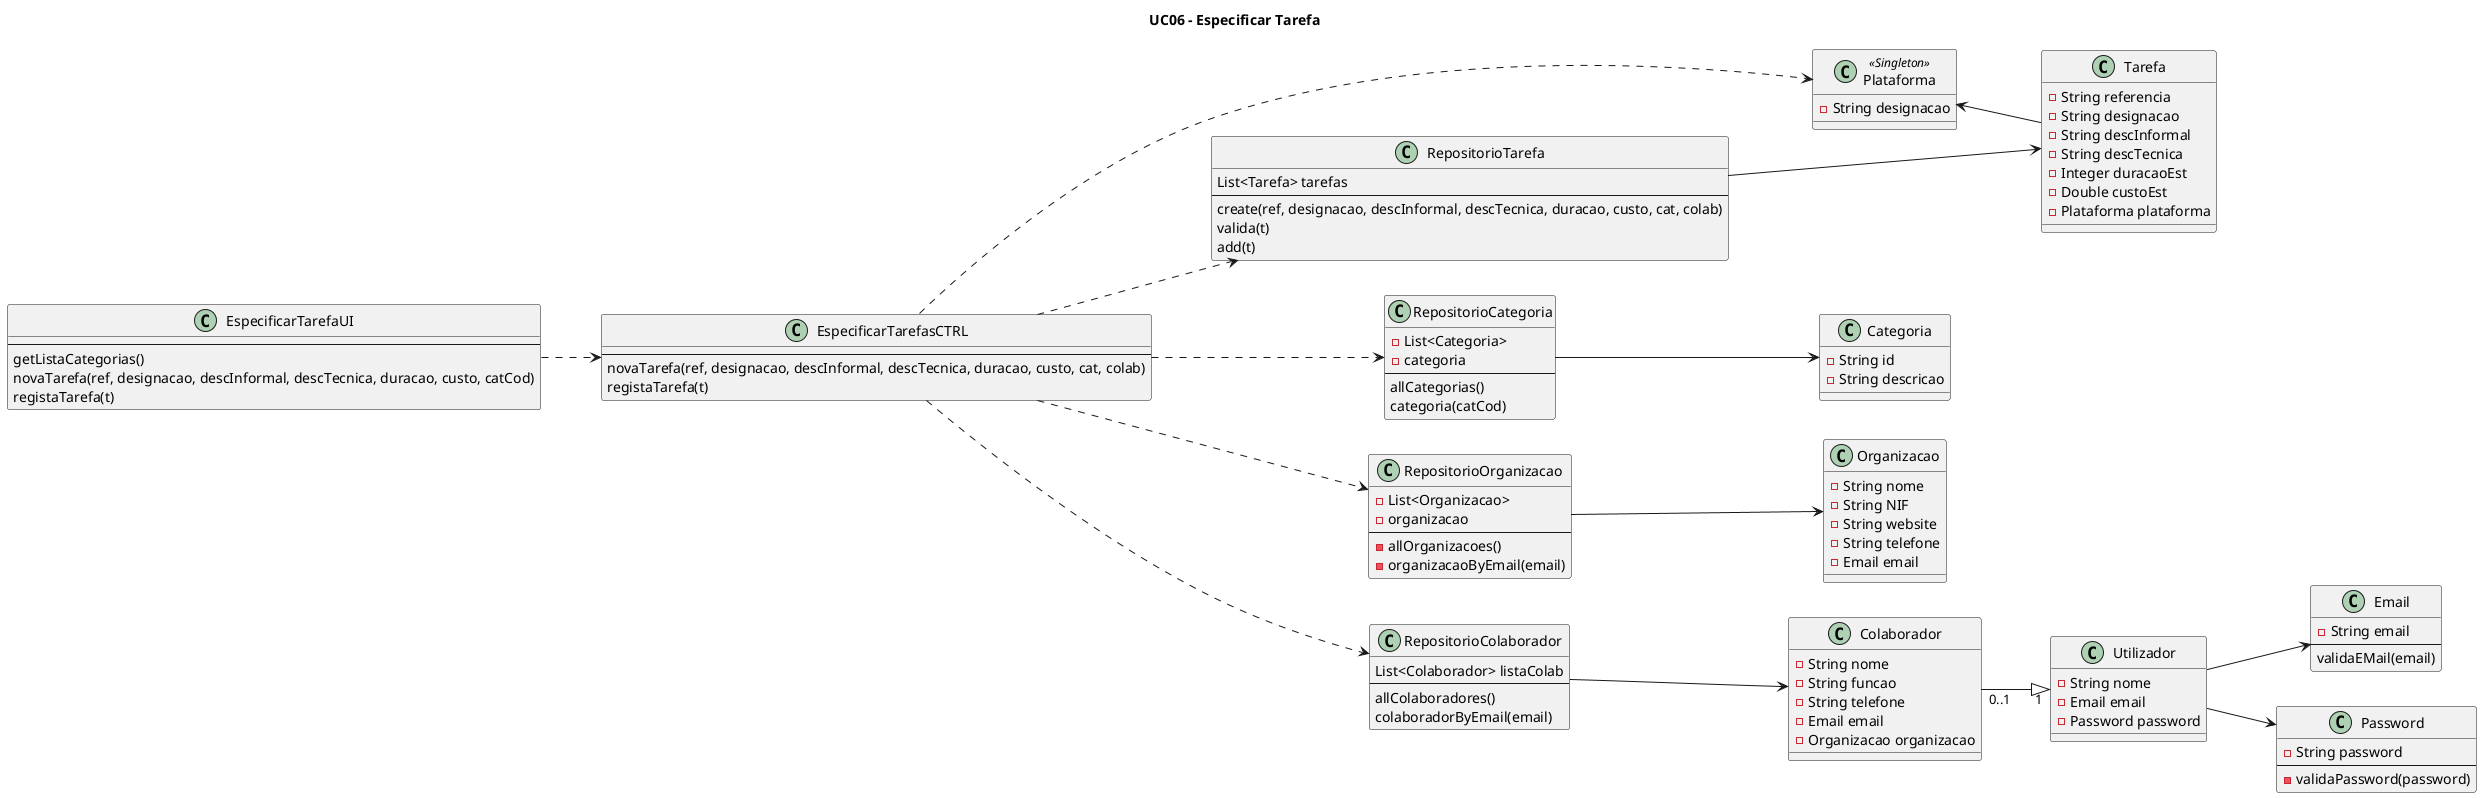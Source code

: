 @startuml

title UC06 - Especificar Tarefa
left to right direction

class Plataforma <<Singleton>> {
    -String designacao
}

class EspecificarTarefaUI {
    --
    getListaCategorias()
    novaTarefa(ref, designacao, descInformal, descTecnica, duracao, custo, catCod)
    registaTarefa(t)
}

class EspecificarTarefasCTRL {
    --
    novaTarefa(ref, designacao, descInformal, descTecnica, duracao, custo, cat, colab)
    registaTarefa(t)
}

class RepositorioTarefa {
    List<Tarefa> tarefas
    --
    create(ref, designacao, descInformal, descTecnica, duracao, custo, cat, colab)
    valida(t)
    add(t)
}

class RepositorioCategoria {
    -List<Categoria>
    -categoria
    --
    allCategorias()
    categoria(catCod)
}

class RepositorioOrganizacao {
    -List<Organizacao>
    -organizacao
    --
    -allOrganizacoes()
    -organizacaoByEmail(email)
}

class RepositorioColaborador {
    List<Colaborador> listaColab
    --
    allColaboradores()
    colaboradorByEmail(email)
}

class Organizacao {
    -String nome
    -String NIF
    -String website
    -String telefone
    -Email email
}

class Colaborador {
    -String nome
    -String funcao
    -String telefone
    -Email email
    -Organizacao organizacao
}

class Tarefa {
    -String referencia
    -String designacao
    -String descInformal
    -String descTecnica
    -Integer duracaoEst
    -Double custoEst
    -Plataforma plataforma
}

class Utilizador {
    -String nome
    -Email email
    -Password password
}

class Categoria {
    -String id
    -String descricao
}

class Email {
    -String email
    --
    validaEMail(email)
}

class Password {
    -String password
    --
    -validaPassword(password)
}

Colaborador"0..1" --|> "1"Utilizador
EspecificarTarefaUI ..> EspecificarTarefasCTRL
EspecificarTarefasCTRL ..> Plataforma
EspecificarTarefasCTRL ..> RepositorioCategoria
EspecificarTarefasCTRL ..> RepositorioTarefa
EspecificarTarefasCTRL ..> RepositorioOrganizacao
RepositorioOrganizacao --> Organizacao
EspecificarTarefasCTRL ..> RepositorioColaborador
RepositorioColaborador --> Colaborador
RepositorioTarefa ---> Tarefa
RepositorioCategoria --> Categoria
Plataforma <-- Tarefa
Utilizador --> Email
Utilizador --> Password

@enduml